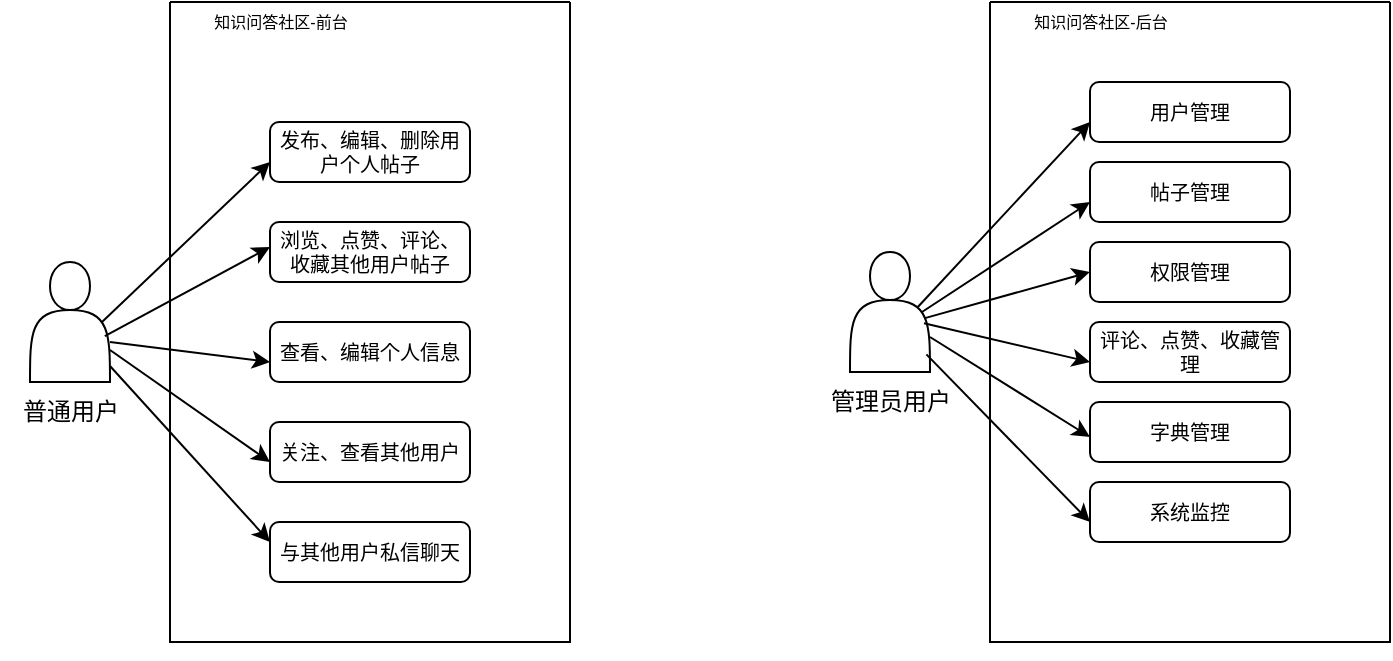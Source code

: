 <mxfile version="22.1.18" type="github">
  <diagram name="第 1 页" id="BvV1U0EicXiyCjJr9YVR">
    <mxGraphModel dx="1079" dy="633" grid="1" gridSize="10" guides="1" tooltips="1" connect="1" arrows="1" fold="1" page="1" pageScale="1" pageWidth="827" pageHeight="1169" math="0" shadow="0">
      <root>
        <mxCell id="0" />
        <mxCell id="1" parent="0" />
        <mxCell id="Ci9BcAehfuN5I9fXSeE--8" value="" style="shape=actor;whiteSpace=wrap;html=1;points=[[0,0.75,0,0,0],[0.1,0.5,0,0,0],[0.25,0.2,0,0,0],[0.25,1,0,0,0],[0.5,0,0,0,0],[0.5,1,0,0,0],[0.75,0.25,0,0,0],[0.75,1,0,0,0],[0.9,0.5,0,0,0],[1,0.75,0,0,0]];movable=1;resizable=1;rotatable=1;deletable=1;editable=1;locked=0;connectable=1;" vertex="1" parent="1">
          <mxGeometry x="200" y="580" width="40" height="60" as="geometry" />
        </mxCell>
        <mxCell id="Ci9BcAehfuN5I9fXSeE--11" value="普通用户" style="text;html=1;align=center;verticalAlign=middle;resizable=0;points=[];autosize=1;strokeColor=none;fillColor=none;" vertex="1" parent="1">
          <mxGeometry x="185" y="640" width="70" height="30" as="geometry" />
        </mxCell>
        <mxCell id="Ci9BcAehfuN5I9fXSeE--12" value="" style="shape=actor;whiteSpace=wrap;html=1;" vertex="1" parent="1">
          <mxGeometry x="610" y="575" width="40" height="60" as="geometry" />
        </mxCell>
        <mxCell id="Ci9BcAehfuN5I9fXSeE--13" value="管理员用户&lt;br&gt;" style="text;html=1;align=center;verticalAlign=middle;resizable=0;points=[];autosize=1;strokeColor=none;fillColor=none;" vertex="1" parent="1">
          <mxGeometry x="590" y="635" width="80" height="30" as="geometry" />
        </mxCell>
        <mxCell id="Ci9BcAehfuN5I9fXSeE--15" value="" style="swimlane;startSize=0;" vertex="1" parent="1">
          <mxGeometry x="270" y="450" width="200" height="320" as="geometry" />
        </mxCell>
        <mxCell id="Ci9BcAehfuN5I9fXSeE--22" value="知识问答社区-前台" style="text;html=1;align=center;verticalAlign=middle;resizable=0;points=[];autosize=1;strokeColor=none;fillColor=none;fontSize=8;" vertex="1" parent="Ci9BcAehfuN5I9fXSeE--15">
          <mxGeometry x="10" width="90" height="20" as="geometry" />
        </mxCell>
        <mxCell id="Ci9BcAehfuN5I9fXSeE--26" value="发布、编辑、删除用户个人帖子" style="rounded=1;whiteSpace=wrap;html=1;fontSize=10;" vertex="1" parent="Ci9BcAehfuN5I9fXSeE--15">
          <mxGeometry x="50" y="60" width="100" height="30" as="geometry" />
        </mxCell>
        <mxCell id="Ci9BcAehfuN5I9fXSeE--27" value="浏览、点赞、评论、收藏其他用户帖子" style="rounded=1;whiteSpace=wrap;html=1;fontSize=10;" vertex="1" parent="Ci9BcAehfuN5I9fXSeE--15">
          <mxGeometry x="50" y="110" width="100" height="30" as="geometry" />
        </mxCell>
        <mxCell id="Ci9BcAehfuN5I9fXSeE--28" value="查看、编辑个人信息" style="rounded=1;whiteSpace=wrap;html=1;fontSize=10;" vertex="1" parent="Ci9BcAehfuN5I9fXSeE--15">
          <mxGeometry x="50" y="160" width="100" height="30" as="geometry" />
        </mxCell>
        <mxCell id="Ci9BcAehfuN5I9fXSeE--32" value="关注、查看其他用户" style="rounded=1;whiteSpace=wrap;html=1;fontSize=10;" vertex="1" parent="Ci9BcAehfuN5I9fXSeE--15">
          <mxGeometry x="50" y="210" width="100" height="30" as="geometry" />
        </mxCell>
        <mxCell id="Ci9BcAehfuN5I9fXSeE--29" value="与其他用户私信聊天" style="rounded=1;whiteSpace=wrap;html=1;fontSize=10;" vertex="1" parent="Ci9BcAehfuN5I9fXSeE--15">
          <mxGeometry x="50" y="260" width="100" height="30" as="geometry" />
        </mxCell>
        <mxCell id="Ci9BcAehfuN5I9fXSeE--45" value="" style="endArrow=classic;html=1;rounded=0;exitX=0.9;exitY=0.5;exitDx=0;exitDy=0;exitPerimeter=0;" edge="1" parent="Ci9BcAehfuN5I9fXSeE--15" source="Ci9BcAehfuN5I9fXSeE--8">
          <mxGeometry width="50" height="50" relative="1" as="geometry">
            <mxPoint x="-34" y="155" as="sourcePoint" />
            <mxPoint x="50" y="80" as="targetPoint" />
          </mxGeometry>
        </mxCell>
        <mxCell id="Ci9BcAehfuN5I9fXSeE--46" value="" style="endArrow=classic;html=1;rounded=0;exitX=0.935;exitY=0.617;exitDx=0;exitDy=0;exitPerimeter=0;" edge="1" parent="Ci9BcAehfuN5I9fXSeE--15" source="Ci9BcAehfuN5I9fXSeE--8">
          <mxGeometry width="50" height="50" relative="1" as="geometry">
            <mxPoint x="-34" y="197.5" as="sourcePoint" />
            <mxPoint x="50" y="122.5" as="targetPoint" />
          </mxGeometry>
        </mxCell>
        <mxCell id="Ci9BcAehfuN5I9fXSeE--49" value="" style="endArrow=classic;html=1;rounded=0;" edge="1" parent="Ci9BcAehfuN5I9fXSeE--15" source="Ci9BcAehfuN5I9fXSeE--8">
          <mxGeometry width="50" height="50" relative="1" as="geometry">
            <mxPoint x="-34" y="345" as="sourcePoint" />
            <mxPoint x="50" y="270" as="targetPoint" />
          </mxGeometry>
        </mxCell>
        <mxCell id="Ci9BcAehfuN5I9fXSeE--48" value="" style="endArrow=classic;html=1;rounded=0;" edge="1" parent="Ci9BcAehfuN5I9fXSeE--15" source="Ci9BcAehfuN5I9fXSeE--8">
          <mxGeometry width="50" height="50" relative="1" as="geometry">
            <mxPoint x="-34" y="305" as="sourcePoint" />
            <mxPoint x="50" y="230" as="targetPoint" />
          </mxGeometry>
        </mxCell>
        <mxCell id="Ci9BcAehfuN5I9fXSeE--47" value="" style="endArrow=classic;html=1;rounded=0;" edge="1" parent="Ci9BcAehfuN5I9fXSeE--15">
          <mxGeometry width="50" height="50" relative="1" as="geometry">
            <mxPoint x="-30" y="170" as="sourcePoint" />
            <mxPoint x="50" y="180" as="targetPoint" />
          </mxGeometry>
        </mxCell>
        <mxCell id="Ci9BcAehfuN5I9fXSeE--21" value="" style="swimlane;startSize=0;" vertex="1" parent="1">
          <mxGeometry x="680" y="450" width="200" height="320" as="geometry" />
        </mxCell>
        <mxCell id="Ci9BcAehfuN5I9fXSeE--33" value="用户管理" style="rounded=1;whiteSpace=wrap;html=1;fontSize=10;" vertex="1" parent="Ci9BcAehfuN5I9fXSeE--21">
          <mxGeometry x="50" y="40" width="100" height="30" as="geometry" />
        </mxCell>
        <mxCell id="Ci9BcAehfuN5I9fXSeE--37" value="帖子管理" style="rounded=1;whiteSpace=wrap;html=1;fontSize=10;" vertex="1" parent="Ci9BcAehfuN5I9fXSeE--21">
          <mxGeometry x="50" y="80" width="100" height="30" as="geometry" />
        </mxCell>
        <mxCell id="Ci9BcAehfuN5I9fXSeE--38" value="权限管理" style="rounded=1;whiteSpace=wrap;html=1;fontSize=10;" vertex="1" parent="Ci9BcAehfuN5I9fXSeE--21">
          <mxGeometry x="50" y="120" width="100" height="30" as="geometry" />
        </mxCell>
        <mxCell id="Ci9BcAehfuN5I9fXSeE--39" value="评论、点赞、收藏管理" style="rounded=1;whiteSpace=wrap;html=1;fontSize=10;" vertex="1" parent="Ci9BcAehfuN5I9fXSeE--21">
          <mxGeometry x="50" y="160" width="100" height="30" as="geometry" />
        </mxCell>
        <mxCell id="Ci9BcAehfuN5I9fXSeE--40" value="字典管理" style="rounded=1;whiteSpace=wrap;html=1;fontSize=10;" vertex="1" parent="Ci9BcAehfuN5I9fXSeE--21">
          <mxGeometry x="50" y="200" width="100" height="30" as="geometry" />
        </mxCell>
        <mxCell id="Ci9BcAehfuN5I9fXSeE--41" value="系统监控" style="rounded=1;whiteSpace=wrap;html=1;fontSize=10;" vertex="1" parent="Ci9BcAehfuN5I9fXSeE--21">
          <mxGeometry x="50" y="240" width="100" height="30" as="geometry" />
        </mxCell>
        <mxCell id="Ci9BcAehfuN5I9fXSeE--23" value="知识问答社区-后台" style="text;html=1;align=center;verticalAlign=middle;resizable=0;points=[];autosize=1;strokeColor=none;fillColor=none;fontSize=8;" vertex="1" parent="Ci9BcAehfuN5I9fXSeE--21">
          <mxGeometry x="10" width="90" height="20" as="geometry" />
        </mxCell>
        <mxCell id="Ci9BcAehfuN5I9fXSeE--50" value="" style="endArrow=classic;html=1;rounded=0;exitX=0.845;exitY=0.46;exitDx=0;exitDy=0;exitPerimeter=0;" edge="1" parent="Ci9BcAehfuN5I9fXSeE--21" source="Ci9BcAehfuN5I9fXSeE--12">
          <mxGeometry width="50" height="50" relative="1" as="geometry">
            <mxPoint x="-34" y="135" as="sourcePoint" />
            <mxPoint x="50" y="60" as="targetPoint" />
          </mxGeometry>
        </mxCell>
        <mxCell id="Ci9BcAehfuN5I9fXSeE--51" value="" style="endArrow=classic;html=1;rounded=0;exitX=0.9;exitY=0.5;exitDx=0;exitDy=0;exitPerimeter=0;" edge="1" parent="Ci9BcAehfuN5I9fXSeE--21" source="Ci9BcAehfuN5I9fXSeE--12">
          <mxGeometry width="50" height="50" relative="1" as="geometry">
            <mxPoint x="-34" y="175" as="sourcePoint" />
            <mxPoint x="50" y="100" as="targetPoint" />
          </mxGeometry>
        </mxCell>
        <mxCell id="Ci9BcAehfuN5I9fXSeE--52" value="" style="endArrow=classic;html=1;rounded=0;exitX=0.925;exitY=0.553;exitDx=0;exitDy=0;exitPerimeter=0;" edge="1" parent="Ci9BcAehfuN5I9fXSeE--21" source="Ci9BcAehfuN5I9fXSeE--12">
          <mxGeometry width="50" height="50" relative="1" as="geometry">
            <mxPoint x="-34" y="210" as="sourcePoint" />
            <mxPoint x="50" y="135" as="targetPoint" />
          </mxGeometry>
        </mxCell>
        <mxCell id="Ci9BcAehfuN5I9fXSeE--53" value="" style="endArrow=classic;html=1;rounded=0;exitX=0.925;exitY=0.593;exitDx=0;exitDy=0;exitPerimeter=0;" edge="1" parent="Ci9BcAehfuN5I9fXSeE--21" source="Ci9BcAehfuN5I9fXSeE--12">
          <mxGeometry width="50" height="50" relative="1" as="geometry">
            <mxPoint x="-34" y="255" as="sourcePoint" />
            <mxPoint x="50" y="180" as="targetPoint" />
          </mxGeometry>
        </mxCell>
        <mxCell id="Ci9BcAehfuN5I9fXSeE--55" value="" style="endArrow=classic;html=1;rounded=0;exitX=0.955;exitY=0.853;exitDx=0;exitDy=0;exitPerimeter=0;" edge="1" parent="Ci9BcAehfuN5I9fXSeE--21" source="Ci9BcAehfuN5I9fXSeE--12">
          <mxGeometry width="50" height="50" relative="1" as="geometry">
            <mxPoint x="-34" y="335" as="sourcePoint" />
            <mxPoint x="50" y="260" as="targetPoint" />
          </mxGeometry>
        </mxCell>
        <mxCell id="Ci9BcAehfuN5I9fXSeE--54" value="" style="endArrow=classic;html=1;rounded=0;" edge="1" parent="Ci9BcAehfuN5I9fXSeE--21" source="Ci9BcAehfuN5I9fXSeE--12">
          <mxGeometry width="50" height="50" relative="1" as="geometry">
            <mxPoint x="-34" y="292.5" as="sourcePoint" />
            <mxPoint x="50" y="217.5" as="targetPoint" />
          </mxGeometry>
        </mxCell>
        <mxCell id="Ci9BcAehfuN5I9fXSeE--42" style="edgeStyle=orthogonalEdgeStyle;rounded=0;orthogonalLoop=1;jettySize=auto;html=1;exitX=0.5;exitY=1;exitDx=0;exitDy=0;" edge="1" parent="1" source="Ci9BcAehfuN5I9fXSeE--21" target="Ci9BcAehfuN5I9fXSeE--21">
          <mxGeometry relative="1" as="geometry" />
        </mxCell>
      </root>
    </mxGraphModel>
  </diagram>
</mxfile>
